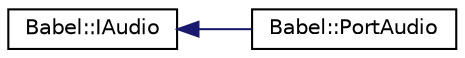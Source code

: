 digraph "Graphical Class Hierarchy"
{
 // LATEX_PDF_SIZE
  edge [fontname="Helvetica",fontsize="10",labelfontname="Helvetica",labelfontsize="10"];
  node [fontname="Helvetica",fontsize="10",shape=record];
  rankdir="LR";
  Node0 [label="Babel::IAudio",height=0.2,width=0.4,color="black", fillcolor="white", style="filled",URL="$classBabel_1_1IAudio.html",tooltip=" "];
  Node0 -> Node1 [dir="back",color="midnightblue",fontsize="10",style="solid",fontname="Helvetica"];
  Node1 [label="Babel::PortAudio",height=0.2,width=0.4,color="black", fillcolor="white", style="filled",URL="$classBabel_1_1PortAudio.html",tooltip=" "];
}
